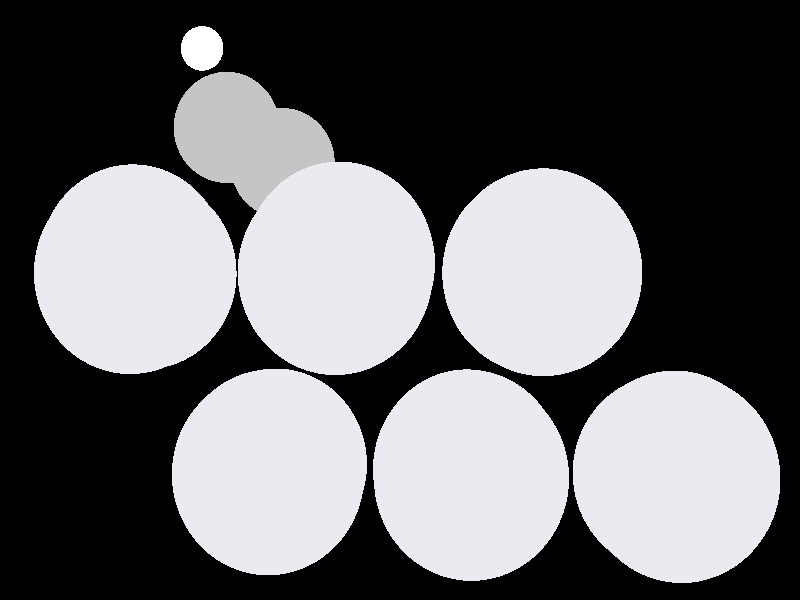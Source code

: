 #include "colors.inc"
#include "finish.inc"

global_settings {assumed_gamma 1 max_trace_level 6}
background {color White transmit 1.0}
camera {perspective
  right -9.38*x up 6.70*y
  direction 100.00*z
  location <0,0,100.00> look_at <0,0,0>}


light_source {<  2.00,   3.00,  40.00> color White
  area_light <0.70, 0, 0>, <0, 0.70, 0>, 3, 3
  adaptive 1 jitter}
// no fog
#declare simple = finish {phong 0.7}
#declare pale = finish {ambient 0.5 diffuse 0.85 roughness 0.001 specular 0.200 }
#declare intermediate = finish {ambient 0.3 diffuse 0.6 specular 0.1 roughness 0.04}
#declare vmd = finish {ambient 0.0 diffuse 0.65 phong 0.1 phong_size 40.0 specular 0.5 }
#declare jmol = finish {ambient 0.2 diffuse 0.6 specular 1 roughness 0.001 metallic}
#declare ase2 = finish {ambient 0.05 brilliance 3 diffuse 0.6 metallic specular 0.7 roughness 0.04 reflection 0.15}
#declare ase3 = finish {ambient 0.15 brilliance 2 diffuse 0.6 metallic specular 1.0 roughness 0.001 reflection 0.0}
#declare glass = finish {ambient 0.05 diffuse 0.3 specular 1.0 roughness 0.001}
#declare glass2 = finish {ambient 0.01 diffuse 0.3 specular 1.0 reflection 0.25 roughness 0.001}
#declare Rcell = 0.050;
#declare Rbond = 0.100;

#macro atom(LOC, R, COL, TRANS, FIN)
  sphere{LOC, R texture{pigment{color COL transmit TRANS} finish{FIN}}}
#end
#macro constrain(LOC, R, COL, TRANS FIN)
union{torus{R, Rcell rotate 45*z texture{pigment{color COL transmit TRANS} finish{FIN}}}
     torus{R, Rcell rotate -45*z texture{pigment{color COL transmit TRANS} finish{FIN}}}
     translate LOC}
#end

// no cell vertices
atom(< -1.58,  -1.99,  -8.47>, 1.16, rgb <0.82, 0.82, 0.88>, 0.0, ase3) // #0
atom(< -1.60,  -1.98,  -5.65>, 1.16, rgb <0.82, 0.82, 0.88>, 0.0, ase3) // #1
atom(< -1.59,  -2.00,  -2.83>, 1.16, rgb <0.82, 0.82, 0.88>, 0.0, ase3) // #2
atom(<  0.84,  -1.99,  -7.07>, 1.16, rgb <0.82, 0.82, 0.88>, 0.0, ase3) // #3
atom(<  0.83,  -1.97,  -4.23>, 1.16, rgb <0.82, 0.82, 0.88>, 0.0, ase3) // #4
atom(<  0.85,  -2.02,  -1.41>, 1.16, rgb <0.82, 0.82, 0.88>, 0.0, ase3) // #5
atom(<  3.30,  -2.04,  -5.64>, 1.16, rgb <0.82, 0.82, 0.88>, 0.0, ase3) // #6
atom(<  3.31,  -1.97,  -2.79>, 1.16, rgb <0.82, 0.82, 0.88>, 0.0, ase3) // #7
atom(<  3.30,  -2.00,   0.00>, 1.16, rgb <0.82, 0.82, 0.88>, 0.0, ase3) // #8
atom(< -3.24,   0.32,  -8.52>, 1.16, rgb <0.82, 0.82, 0.88>, 0.0, ase3) // #9
atom(< -3.31,   0.44,  -5.66>, 1.16, rgb <0.82, 0.82, 0.88>, 0.0, ase3) // #10
atom(< -3.25,   0.31,  -2.78>, 1.16, rgb <0.82, 0.82, 0.88>, 0.0, ase3) // #11
atom(< -0.72,   0.44,  -7.18>, 1.16, rgb <0.82, 0.82, 0.88>, 0.0, ase3) // #12
atom(< -0.74,   0.45,  -4.18>, 1.16, rgb <0.82, 0.82, 0.88>, 0.0, ase3) // #13
atom(< -0.77,   0.31,  -1.42>, 1.16, rgb <0.82, 0.82, 0.88>, 0.0, ase3) // #14
atom(<  1.71,   0.32,  -5.66>, 1.16, rgb <0.82, 0.82, 0.88>, 0.0, ase3) // #15
atom(<  1.67,   0.31,  -2.83>, 1.16, rgb <0.82, 0.82, 0.88>, 0.0, ase3) // #16
atom(<  1.68,   0.31,  -0.00>, 1.16, rgb <0.82, 0.82, 0.88>, 0.0, ase3) // #17
atom(< -2.13,   2.02,  -4.79>, 0.65, rgb <0.56, 0.56, 0.56>, 0.0, ase3) // #18
atom(< -1.46,   1.62,  -5.88>, 0.65, rgb <0.56, 0.56, 0.56>, 0.0, ase3) // #19
atom(< -2.42,   2.93,  -4.28>, 0.26, rgb <1.00, 1.00, 1.00>, 0.0, ase3) // #20

// no constraints
